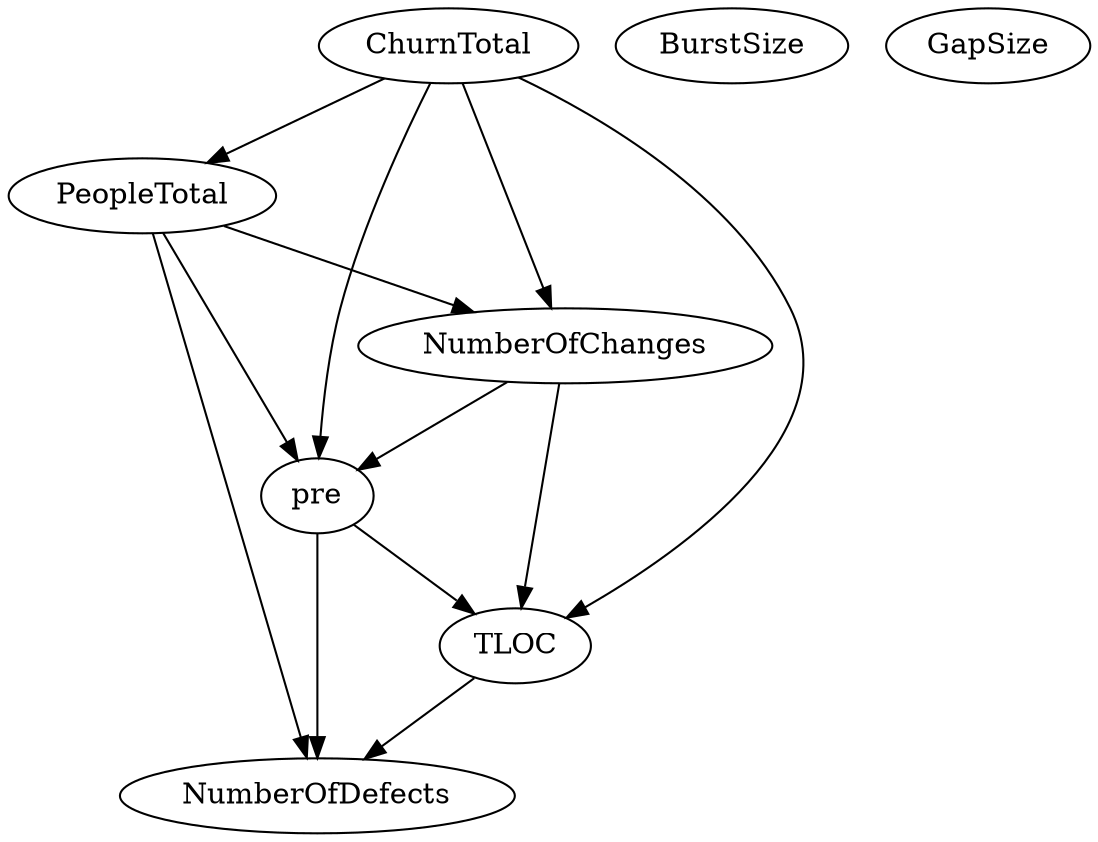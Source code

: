 digraph {
   PeopleTotal;
   NumberOfChanges;
   ChurnTotal;
   TLOC;
   pre;
   NumberOfDefects;
   BurstSize;
   GapSize;
   PeopleTotal -> NumberOfChanges;
   PeopleTotal -> pre;
   PeopleTotal -> NumberOfDefects;
   NumberOfChanges -> TLOC;
   NumberOfChanges -> pre;
   ChurnTotal -> PeopleTotal;
   ChurnTotal -> NumberOfChanges;
   ChurnTotal -> TLOC;
   ChurnTotal -> pre;
   TLOC -> NumberOfDefects;
   pre -> TLOC;
   pre -> NumberOfDefects;
}
